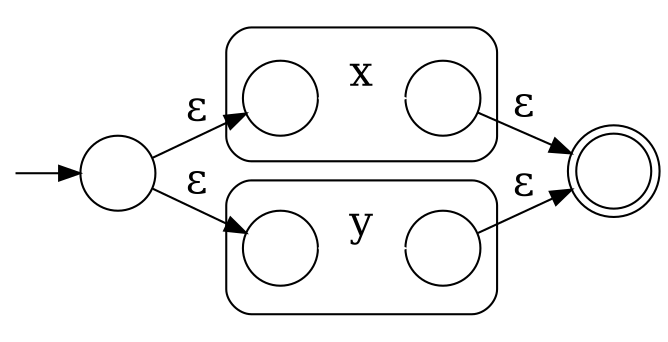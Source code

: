 digraph G 
 { 
 ratio=0.5;
 rankdir=LR;
 ranksep=0.4;
 0 [shape=circle,fontsize=40,label=""]
subgraph cluster_1{
	1 [shape=circle,fontsize=40,label=""]
	2 [shape=circle,fontsize=40,label=""]
	1 -> 2 [color=white,label="x",fontsize=20];
	graph[style=rounded];
}
subgraph cluster_2 {
	3 [shape=circle,fontsize=40,label=""]
	4 [shape=circle,fontsize=40,label=""]
	3 -> 4 [color=white,label="y",fontsize=20];
	graph[style=rounded];
}
 5 [shape=doublecircle,fontsize=40,label=""]
node [shape = point, color=white, fontcolor=white]; start;
start -> 0;
0 -> 1 [label="&epsilon;",fontsize=20];
0 -> 3 [label="&epsilon;",fontsize=20];
2 -> 5 [label="&epsilon;",fontsize=20];
4 -> 5 [label="&epsilon;",fontsize=20];
}
